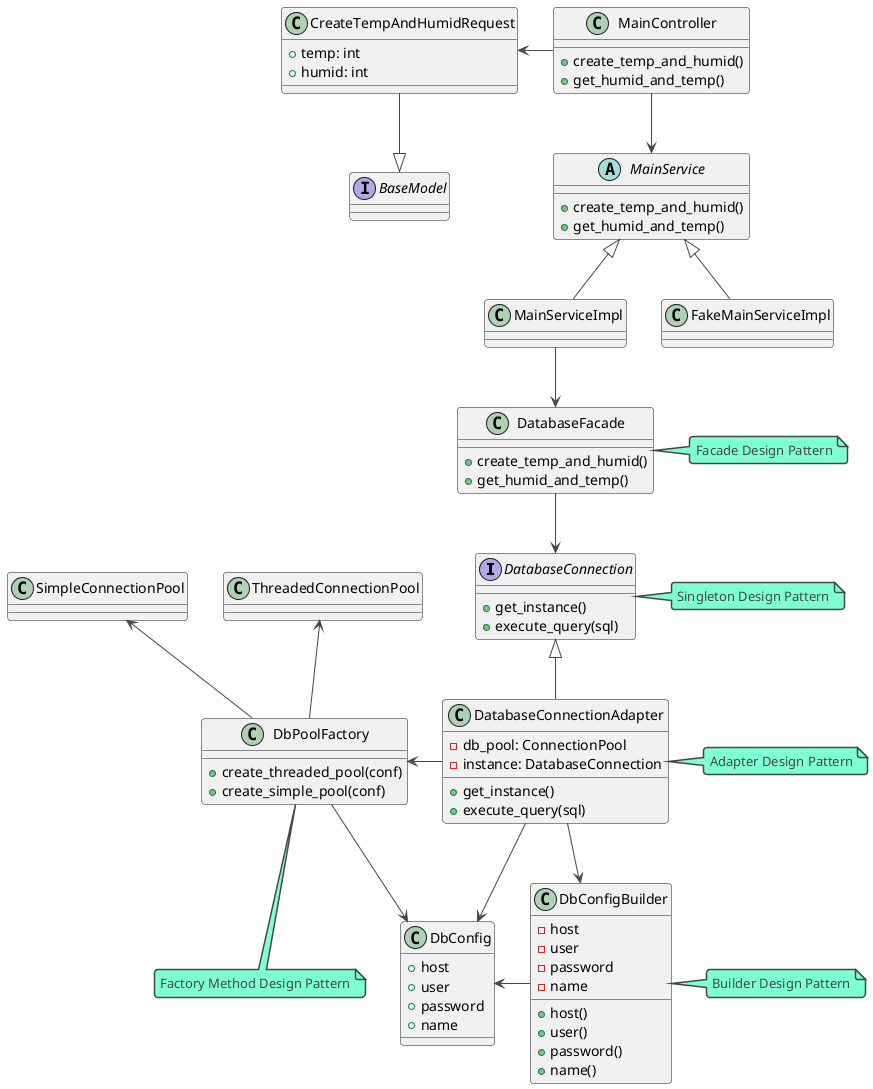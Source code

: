 @startuml
!theme vibrant

interface DatabaseConnection {
        + get_instance()
        + execute_query(sql)
}
note right: Singleton Design Pattern

class DatabaseConnectionAdapter {
    + get_instance()
    + execute_query(sql)
    - db_pool: ConnectionPool
    - instance: DatabaseConnection
}
note right: Adapter Design Pattern
DatabaseConnectionAdapter -up-|> DatabaseConnection

interface BaseModel

class CreateTempAndHumidRequest {
    + temp: int
    + humid: int
}
CreateTempAndHumidRequest -down-|> BaseModel

class MainController {
    + create_temp_and_humid()
    + get_humid_and_temp()
}
MainController --> MainService
MainController -left-> CreateTempAndHumidRequest

abstract class MainService {
    + create_temp_and_humid()
    + get_humid_and_temp()
}

class DatabaseFacade {
    + create_temp_and_humid()
    + get_humid_and_temp()
}
note right: Facade Design Pattern

MainServiceImpl -up-|> MainService 
FakeMainServiceImpl -up-|> MainService
MainServiceImpl --> DatabaseFacade
DatabaseFacade --> DatabaseConnection

class DbPoolFactory {
    + create_threaded_pool(conf)
    + create_simple_pool(conf)
}
note bottom: Factory Method Design Pattern
DatabaseConnectionAdapter -LEFT-> DbPoolFactory

DbPoolFactory -up-> ThreadedConnectionPool
DbPoolFactory -up-> SimpleConnectionPool

class DbConfig {
    + host 
    + user 
    + password 
    + name
}

DbPoolFactory --> DbConfig
DatabaseConnectionAdapter --> DbConfig
DatabaseConnectionAdapter --> DbConfigBuilder
DbConfigBuilder -left-> DbConfig

class DbConfigBuilder {
    + host()
    + user()
    + password()
    + name()
    - host 
    - user 
    - password 
    - name
}
note right: Builder Design Pattern

@enduml